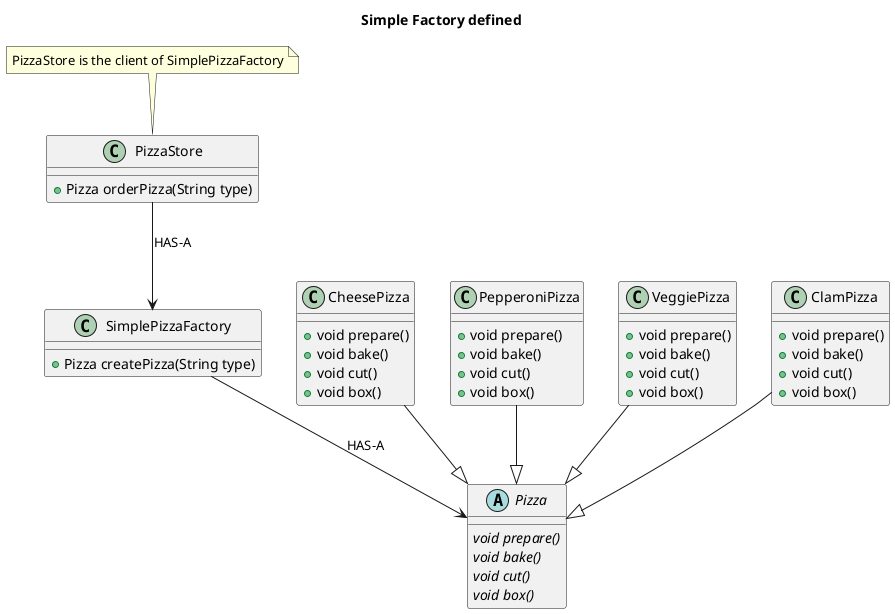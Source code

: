@startuml

title Simple Factory defined

note "PizzaStore is the client of SimplePizzaFactory" as N

class PizzaStore {
    + Pizza orderPizza(String type)
}

class SimplePizzaFactory {
    + Pizza createPizza(String type)
}

abstract class Pizza {
    {abstract} void prepare()
    {abstract} void bake()
    {abstract} void cut()
    {abstract} void box()
}

class CheesePizza {
    + void prepare()
    + void bake()
    + void cut()
    + void box()
}

class PepperoniPizza {
    + void prepare()
    + void bake()
    + void cut()
    + void box()
}

class VeggiePizza {
    + void prepare()
    + void bake()
    + void cut()
    + void box()
}

class ClamPizza {
    + void prepare()
    + void bake()
    + void cut()
    + void box()
}

PizzaStore --> SimplePizzaFactory : "HAS-A"
SimplePizzaFactory --> Pizza : "HAS-A"
CheesePizza --|> Pizza
VeggiePizza --|> Pizza
ClamPizza --|> Pizza
PepperoniPizza --|> Pizza
N --> PizzaStore 

@enduml